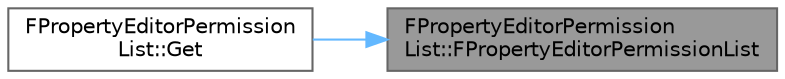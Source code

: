 digraph "FPropertyEditorPermissionList::FPropertyEditorPermissionList"
{
 // INTERACTIVE_SVG=YES
 // LATEX_PDF_SIZE
  bgcolor="transparent";
  edge [fontname=Helvetica,fontsize=10,labelfontname=Helvetica,labelfontsize=10];
  node [fontname=Helvetica,fontsize=10,shape=box,height=0.2,width=0.4];
  rankdir="RL";
  Node1 [id="Node000001",label="FPropertyEditorPermission\lList::FPropertyEditorPermissionList",height=0.2,width=0.4,color="gray40", fillcolor="grey60", style="filled", fontcolor="black",tooltip=" "];
  Node1 -> Node2 [id="edge1_Node000001_Node000002",dir="back",color="steelblue1",style="solid",tooltip=" "];
  Node2 [id="Node000002",label="FPropertyEditorPermission\lList::Get",height=0.2,width=0.4,color="grey40", fillcolor="white", style="filled",URL="$df/d84/classFPropertyEditorPermissionList.html#a78be72fb1c31ee444f847f14eadebe4e",tooltip=" "];
}

